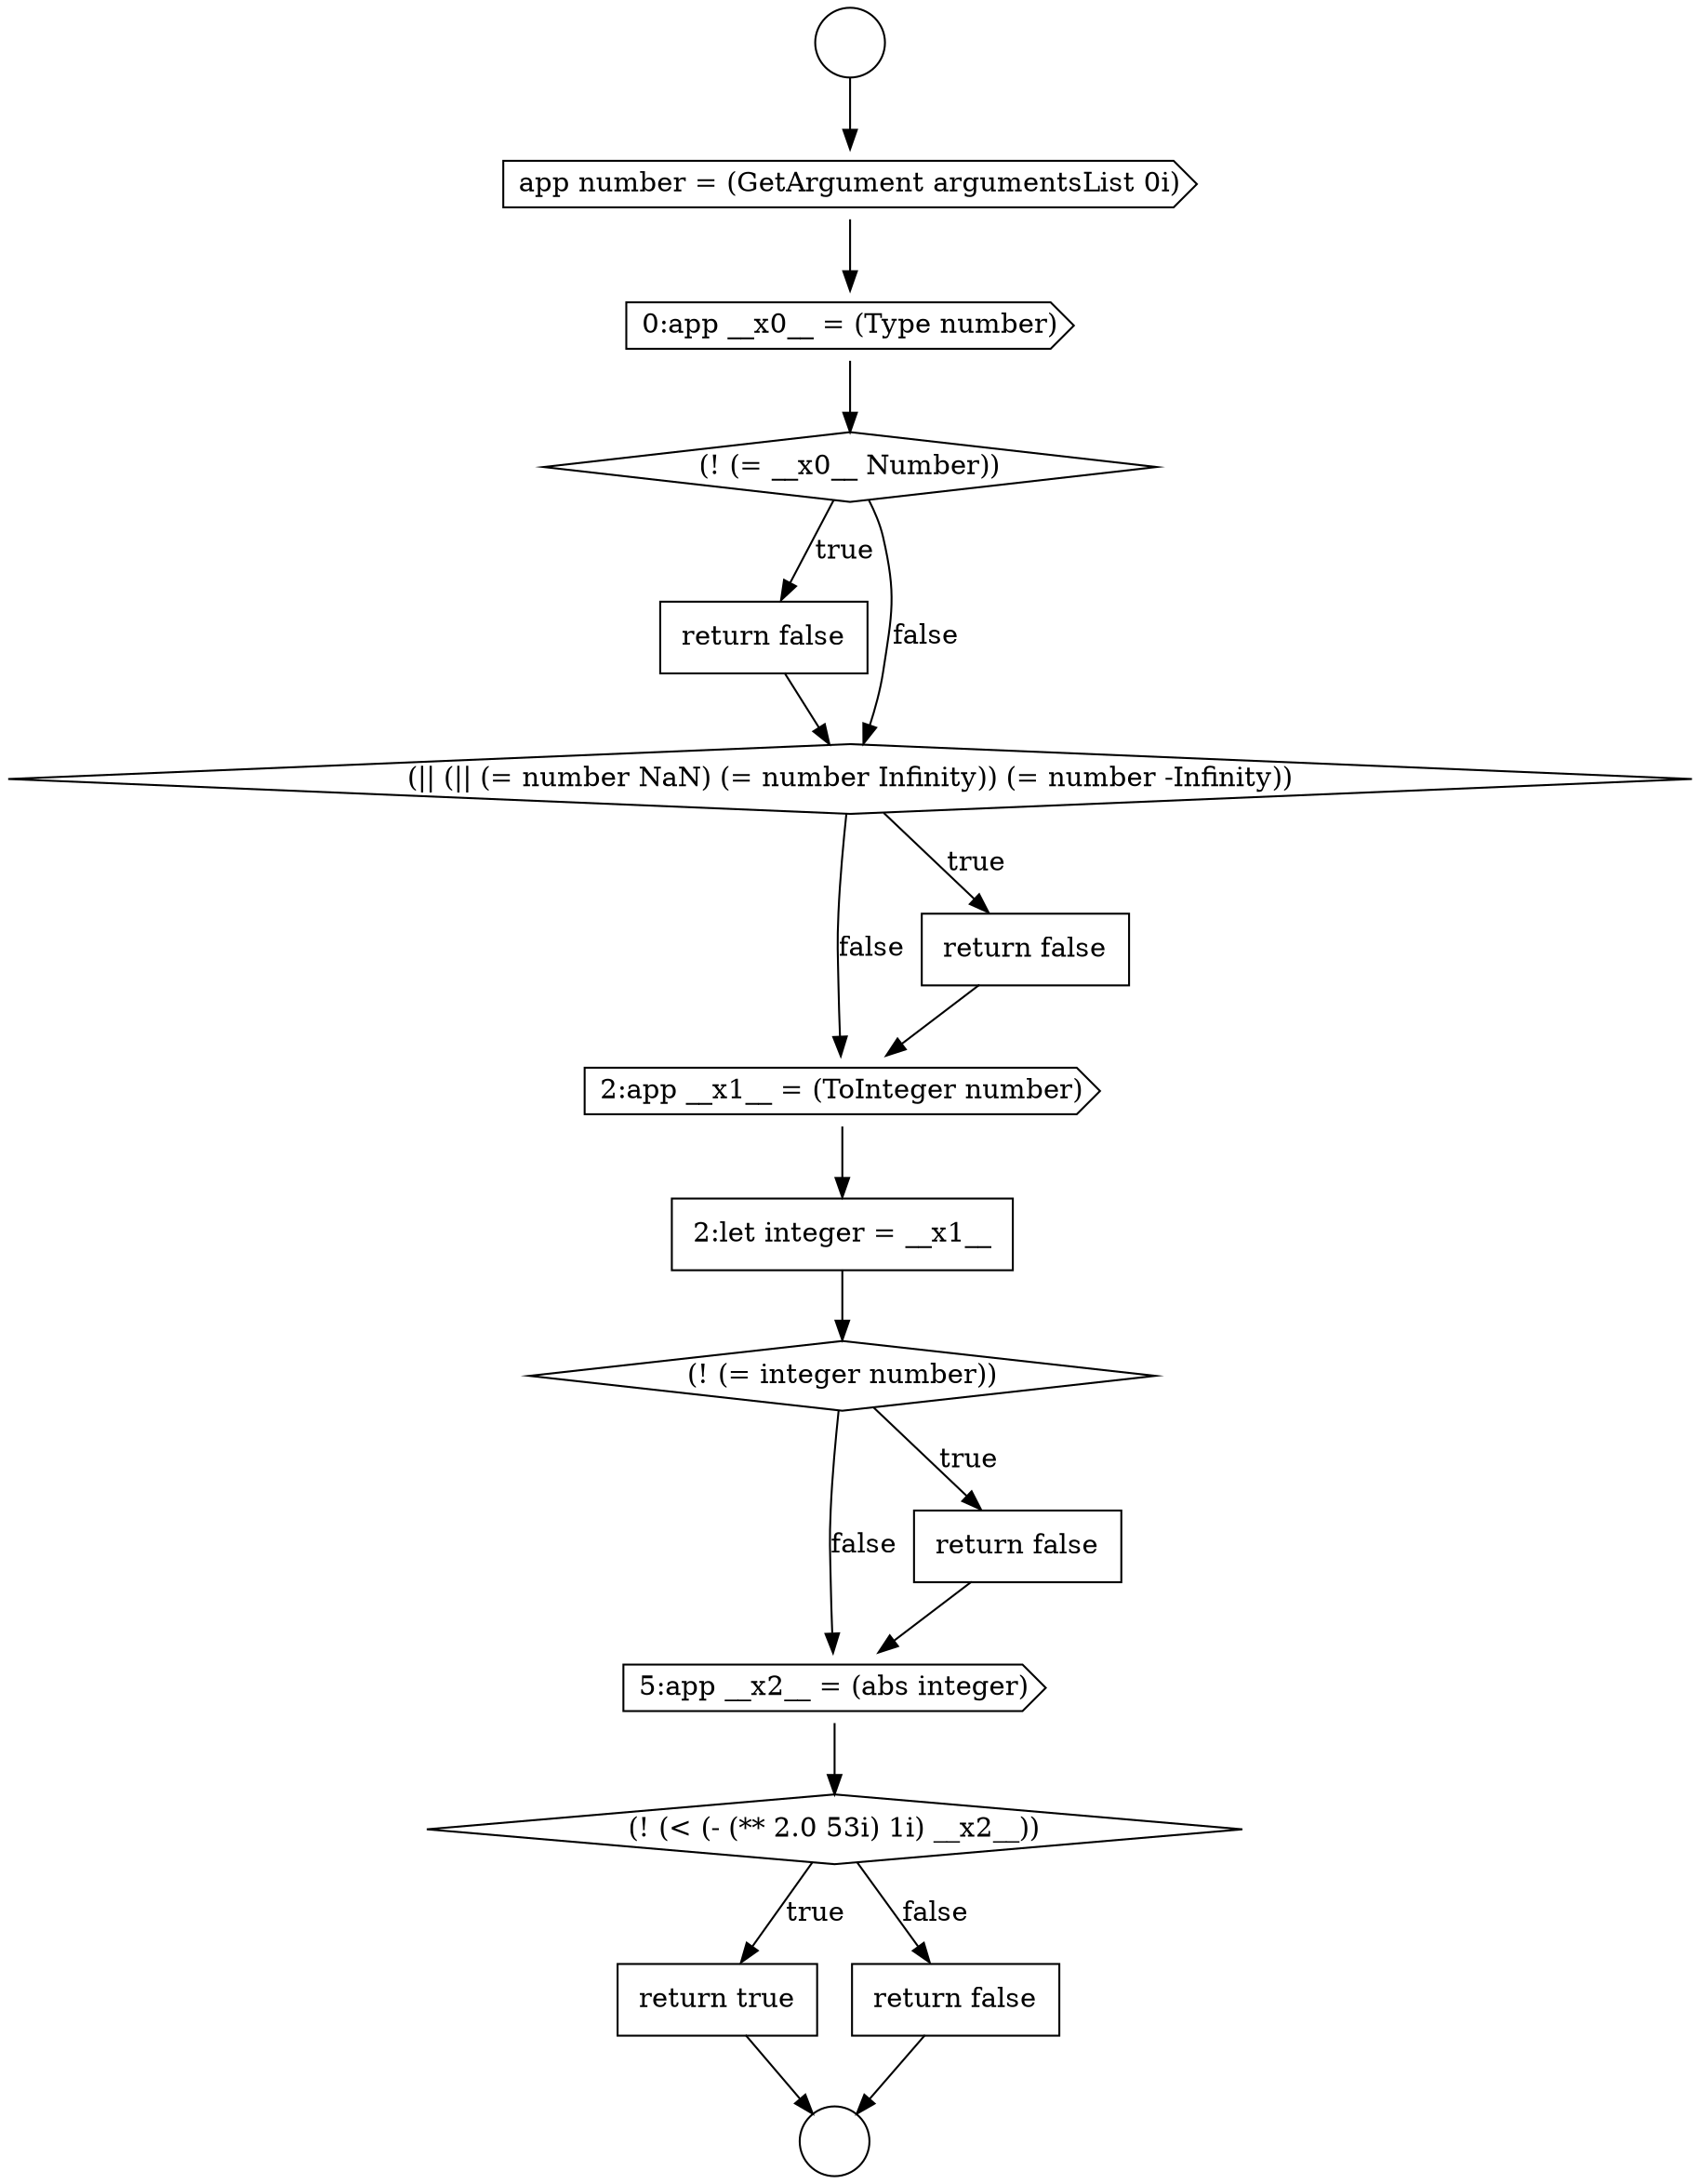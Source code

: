digraph {
  node12148 [shape=diamond, label=<<font color="black">(! (= integer number))</font>> color="black" fillcolor="white" style=filled]
  node12141 [shape=cds, label=<<font color="black">0:app __x0__ = (Type number)</font>> color="black" fillcolor="white" style=filled]
  node12147 [shape=none, margin=0, label=<<font color="black">
    <table border="0" cellborder="1" cellspacing="0" cellpadding="10">
      <tr><td align="left">2:let integer = __x1__</td></tr>
    </table>
  </font>> color="black" fillcolor="white" style=filled]
  node12142 [shape=diamond, label=<<font color="black">(! (= __x0__ Number))</font>> color="black" fillcolor="white" style=filled]
  node12151 [shape=diamond, label=<<font color="black">(! (&lt; (- (** 2.0 53i) 1i) __x2__))</font>> color="black" fillcolor="white" style=filled]
  node12138 [shape=circle label=" " color="black" fillcolor="white" style=filled]
  node12143 [shape=none, margin=0, label=<<font color="black">
    <table border="0" cellborder="1" cellspacing="0" cellpadding="10">
      <tr><td align="left">return false</td></tr>
    </table>
  </font>> color="black" fillcolor="white" style=filled]
  node12146 [shape=cds, label=<<font color="black">2:app __x1__ = (ToInteger number)</font>> color="black" fillcolor="white" style=filled]
  node12139 [shape=circle label=" " color="black" fillcolor="white" style=filled]
  node12150 [shape=cds, label=<<font color="black">5:app __x2__ = (abs integer)</font>> color="black" fillcolor="white" style=filled]
  node12145 [shape=none, margin=0, label=<<font color="black">
    <table border="0" cellborder="1" cellspacing="0" cellpadding="10">
      <tr><td align="left">return false</td></tr>
    </table>
  </font>> color="black" fillcolor="white" style=filled]
  node12152 [shape=none, margin=0, label=<<font color="black">
    <table border="0" cellborder="1" cellspacing="0" cellpadding="10">
      <tr><td align="left">return true</td></tr>
    </table>
  </font>> color="black" fillcolor="white" style=filled]
  node12144 [shape=diamond, label=<<font color="black">(|| (|| (= number NaN) (= number Infinity)) (= number -Infinity))</font>> color="black" fillcolor="white" style=filled]
  node12149 [shape=none, margin=0, label=<<font color="black">
    <table border="0" cellborder="1" cellspacing="0" cellpadding="10">
      <tr><td align="left">return false</td></tr>
    </table>
  </font>> color="black" fillcolor="white" style=filled]
  node12153 [shape=none, margin=0, label=<<font color="black">
    <table border="0" cellborder="1" cellspacing="0" cellpadding="10">
      <tr><td align="left">return false</td></tr>
    </table>
  </font>> color="black" fillcolor="white" style=filled]
  node12140 [shape=cds, label=<<font color="black">app number = (GetArgument argumentsList 0i)</font>> color="black" fillcolor="white" style=filled]
  node12152 -> node12139 [ color="black"]
  node12145 -> node12146 [ color="black"]
  node12140 -> node12141 [ color="black"]
  node12142 -> node12143 [label=<<font color="black">true</font>> color="black"]
  node12142 -> node12144 [label=<<font color="black">false</font>> color="black"]
  node12144 -> node12145 [label=<<font color="black">true</font>> color="black"]
  node12144 -> node12146 [label=<<font color="black">false</font>> color="black"]
  node12148 -> node12149 [label=<<font color="black">true</font>> color="black"]
  node12148 -> node12150 [label=<<font color="black">false</font>> color="black"]
  node12151 -> node12152 [label=<<font color="black">true</font>> color="black"]
  node12151 -> node12153 [label=<<font color="black">false</font>> color="black"]
  node12149 -> node12150 [ color="black"]
  node12146 -> node12147 [ color="black"]
  node12138 -> node12140 [ color="black"]
  node12153 -> node12139 [ color="black"]
  node12141 -> node12142 [ color="black"]
  node12150 -> node12151 [ color="black"]
  node12143 -> node12144 [ color="black"]
  node12147 -> node12148 [ color="black"]
}
